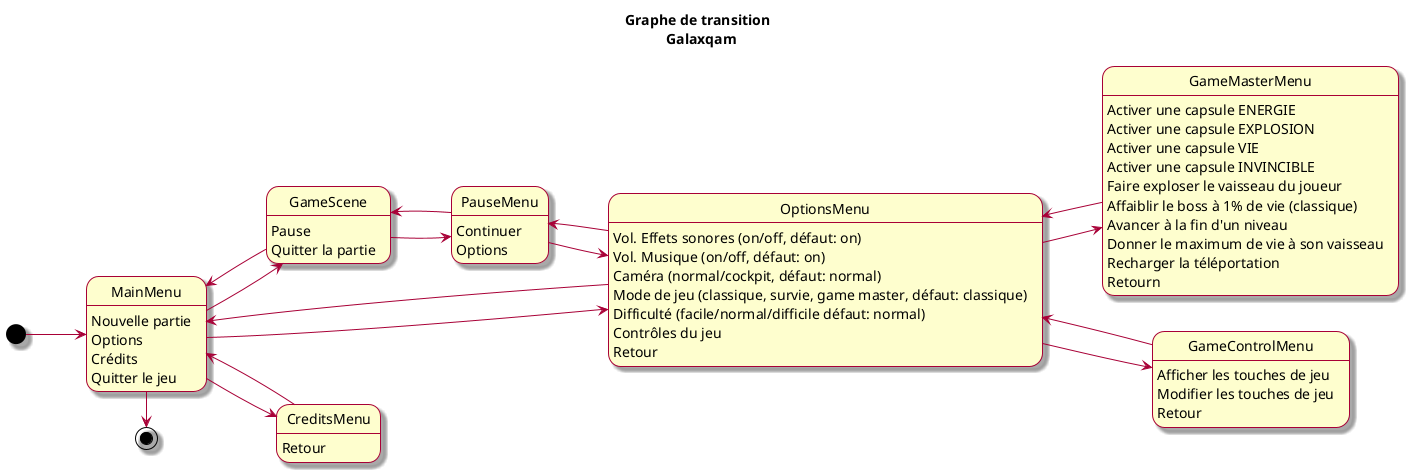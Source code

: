 @startuml Transitions

skin rose

title Graphe de transition \n Galaxqam

[*] --> MainMenu
left to right direction

MainMenu -r-> GameScene 
MainMenu --> OptionsMenu
MainMenu --> CreditsMenu
MainMenu -r-> [*]

MainMenu : Nouvelle partie
MainMenu : Options
MainMenu : Crédits
MainMenu : Quitter le jeu

GameScene : Pause
GameScene : Quitter la partie
GameScene  --> PauseMenu
GameScene  --> MainMenu

OptionsMenu : Vol. Effets sonores (on/off, défaut: on)
OptionsMenu : Vol. Musique (on/off, défaut: on)
OptionsMenu : Caméra (normal/cockpit, défaut: normal)
OptionsMenu : Mode de jeu (classique, survie, game master, défaut: classique)
OptionsMenu : Difficulté (facile/normal/difficile défaut: normal)
OptionsMenu : Contrôles du jeu
OptionsMenu : Retour
OptionsMenu --> GameMasterMenu
OptionsMenu --> GameControlMenu
OptionsMenu --> MainMenu
OptionsMenu --> PauseMenu

CreditsMenu : Retour
CreditsMenu --> MainMenu

PauseMenu : Continuer
PauseMenu : Options
PauseMenu --> GameScene 
PauseMenu --> OptionsMenu

GameControlMenu : Afficher les touches de jeu
GameControlMenu : Modifier les touches de jeu
GameControlMenu : Retour
GameControlMenu --> OptionsMenu

GameMasterMenu : Activer une capsule ENERGIE
GameMasterMenu : Activer une capsule EXPLOSION
GameMasterMenu : Activer une capsule VIE
GameMasterMenu : Activer une capsule INVINCIBLE
GameMasterMenu : Faire exploser le vaisseau du joueur
GameMasterMenu : Affaiblir le boss à 1% de vie (classique)
GameMasterMenu : Avancer à la fin d'un niveau
GameMasterMenu : Donner le maximum de vie à son vaisseau
GameMasterMenu : Recharger la téléportation
GameMasterMenu : Retourn
GameMasterMenu --> OptionsMenu

@enduml